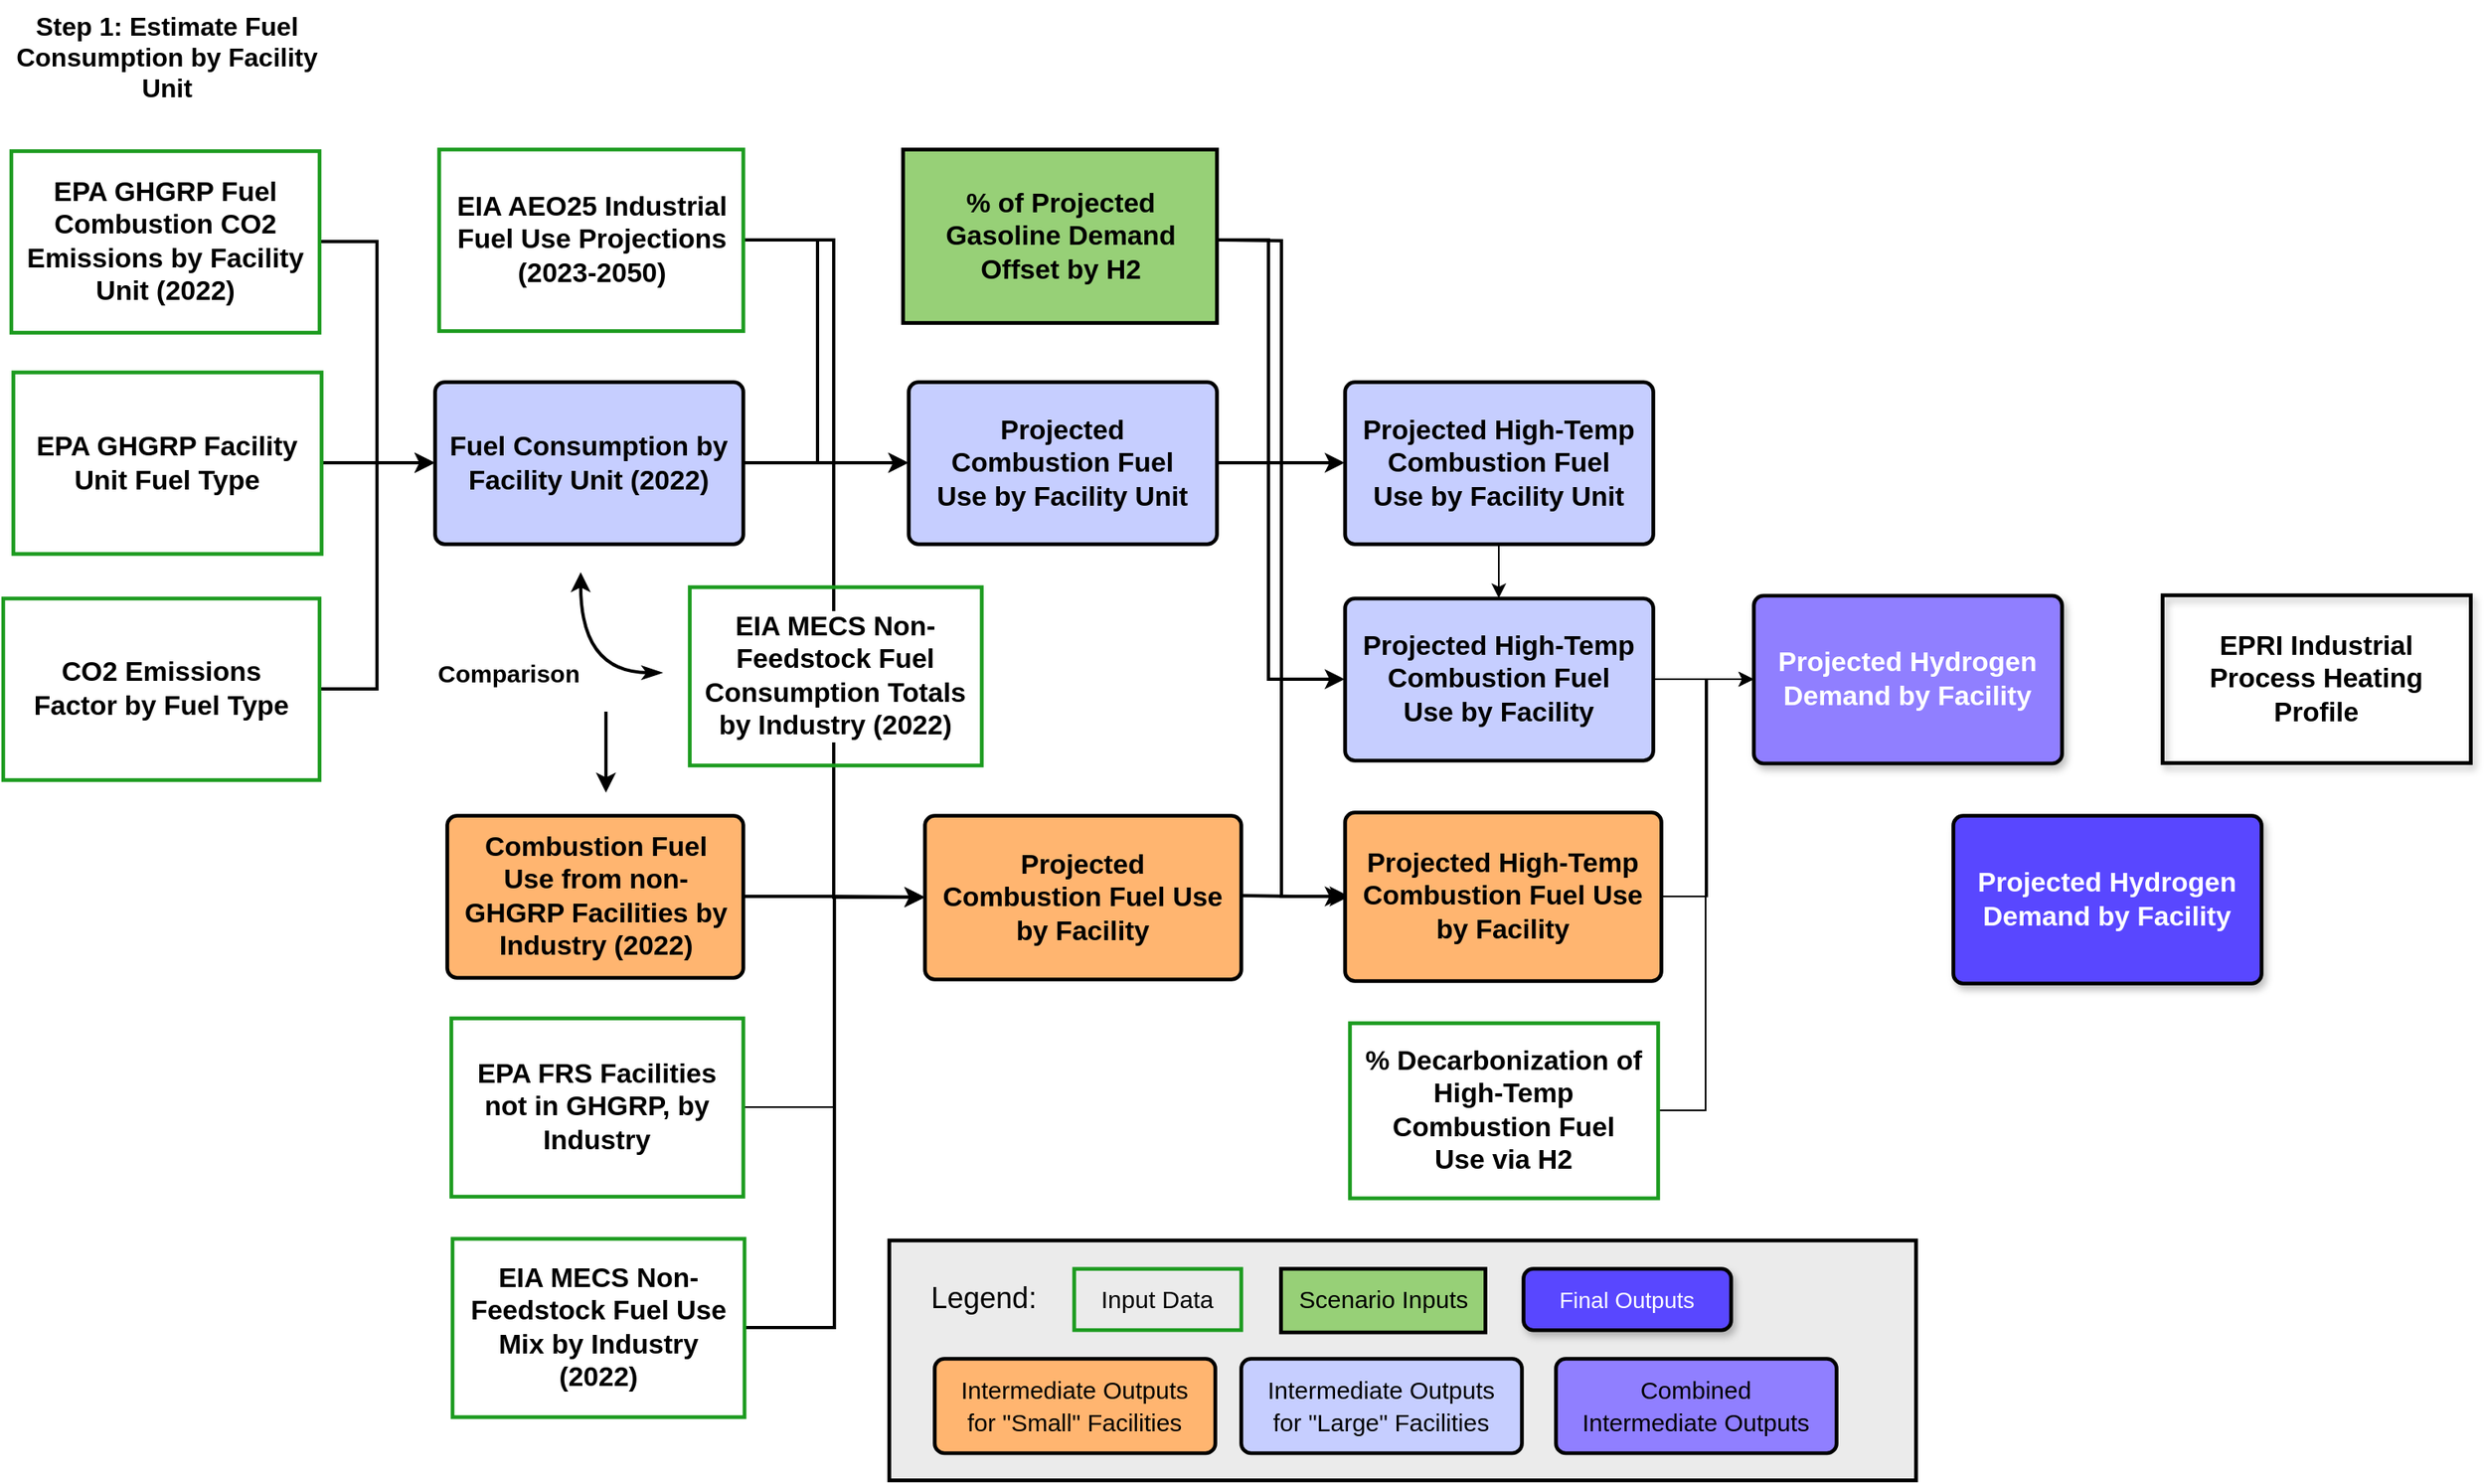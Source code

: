 <mxfile version="28.1.2">
  <diagram name="Page-1" id="Sk-UAw3IjdKQqPnJdrxi">
    <mxGraphModel dx="2302" dy="1422" grid="0" gridSize="10" guides="1" tooltips="1" connect="1" arrows="1" fold="1" page="0" pageScale="1" pageWidth="850" pageHeight="1100" background="none" math="0" shadow="0">
      <root>
        <mxCell id="0" />
        <mxCell id="1" parent="0" />
        <mxCell id="sNm1VXjRkImq6HYzUvwD-18" style="edgeStyle=orthogonalEdgeStyle;rounded=0;orthogonalLoop=1;jettySize=auto;html=1;exitX=1;exitY=0.5;exitDx=0;exitDy=0;strokeWidth=2;" edge="1" parent="1" source="2BgXQ9gDA_9UjF-8s2wS-5" target="sNm1VXjRkImq6HYzUvwD-14">
          <mxGeometry relative="1" as="geometry" />
        </mxCell>
        <mxCell id="2BgXQ9gDA_9UjF-8s2wS-5" value="EPA GHGRP Facility Unit Fuel Type" style="html=1;overflow=block;blockSpacing=1;whiteSpace=wrap;fontSize=16.8;fontStyle=1;align=center;spacing=9;strokeOpacity=100;fillOpacity=0;rounded=0;absoluteArcSize=1;arcSize=12;fillColor=#000000;strokeWidth=2.3;lucidId=Bf6ri0L1tkaB;strokeColor=light-dark(#1c9b1f, #ededed);" parent="1" vertex="1">
          <mxGeometry x="-650" y="-160.5" width="190" height="112" as="geometry" />
        </mxCell>
        <mxCell id="sNm1VXjRkImq6HYzUvwD-17" style="edgeStyle=orthogonalEdgeStyle;rounded=0;orthogonalLoop=1;jettySize=auto;html=1;exitX=1;exitY=0.5;exitDx=0;exitDy=0;entryX=0;entryY=0.5;entryDx=0;entryDy=0;strokeWidth=2;" edge="1" parent="1" source="2BgXQ9gDA_9UjF-8s2wS-6" target="sNm1VXjRkImq6HYzUvwD-14">
          <mxGeometry relative="1" as="geometry" />
        </mxCell>
        <mxCell id="2BgXQ9gDA_9UjF-8s2wS-6" value="CO2 Emissions Factor by Fuel Type" style="html=1;overflow=block;blockSpacing=1;whiteSpace=wrap;fontSize=16.8;fontStyle=1;align=center;spacing=9;strokeOpacity=100;fillOpacity=0;rounded=0;absoluteArcSize=1;arcSize=12;fillColor=#000000;strokeWidth=2.3;lucidId=fg6rZgMcyNaT;strokeColor=light-dark(#1c9b1f, #ededed);" parent="1" vertex="1">
          <mxGeometry x="-656.25" y="-21" width="195" height="112" as="geometry" />
        </mxCell>
        <mxCell id="2BgXQ9gDA_9UjF-8s2wS-7" value="&lt;span style=&quot;color: rgb(0, 0, 0); font-family: Helvetica; font-style: normal; font-variant-ligatures: normal; font-variant-caps: normal; letter-spacing: normal; orphans: 2; text-indent: 0px; text-transform: none; widows: 2; word-spacing: 0px; -webkit-text-stroke-width: 0px; white-space: normal; text-decoration-thickness: initial; text-decoration-style: initial; text-decoration-color: initial; float: none; display: inline !important;&quot;&gt;&lt;font style=&quot;font-size: 16px;&quot;&gt;&lt;b&gt;Step 1: Estimate Fuel Consumption by Facility Unit&lt;/b&gt;&lt;/font&gt;&lt;/span&gt;" style="text;whiteSpace=wrap;html=1;align=center;fontStyle=0" parent="1" vertex="1">
          <mxGeometry x="-653.75" y="-390" width="197.5" height="70" as="geometry" />
        </mxCell>
        <mxCell id="sNm1VXjRkImq6HYzUvwD-43" style="edgeStyle=orthogonalEdgeStyle;rounded=0;orthogonalLoop=1;jettySize=auto;html=1;entryX=0;entryY=0.5;entryDx=0;entryDy=0;strokeWidth=2;" edge="1" parent="1" source="2BgXQ9gDA_9UjF-8s2wS-9" target="sNm1VXjRkImq6HYzUvwD-19">
          <mxGeometry relative="1" as="geometry">
            <Array as="points">
              <mxPoint x="-154" y="-242" />
              <mxPoint x="-154" y="-104" />
            </Array>
          </mxGeometry>
        </mxCell>
        <mxCell id="sNm1VXjRkImq6HYzUvwD-44" style="edgeStyle=orthogonalEdgeStyle;rounded=0;orthogonalLoop=1;jettySize=auto;html=1;exitX=1;exitY=0.5;exitDx=0;exitDy=0;entryX=0;entryY=0.5;entryDx=0;entryDy=0;strokeWidth=2;" edge="1" parent="1" source="2BgXQ9gDA_9UjF-8s2wS-9" target="sNm1VXjRkImq6HYzUvwD-31">
          <mxGeometry relative="1" as="geometry" />
        </mxCell>
        <mxCell id="2BgXQ9gDA_9UjF-8s2wS-9" value="EIA AEO25 Industrial Fuel Use Projections (2023-2050)" style="html=1;overflow=block;blockSpacing=1;whiteSpace=wrap;fontSize=16.8;fontStyle=1;align=center;spacing=9;strokeOpacity=100;fillOpacity=0;rounded=0;absoluteArcSize=1;arcSize=12;strokeWidth=2.3;lucidId=Ra_jEc_tzvwS;fillStyle=solid;strokeColor=light-dark(#1c9b1f, #ededed);" parent="1" vertex="1">
          <mxGeometry x="-387.5" y="-298" width="187.5" height="112" as="geometry" />
        </mxCell>
        <mxCell id="sNm1VXjRkImq6HYzUvwD-52" style="edgeStyle=orthogonalEdgeStyle;rounded=0;orthogonalLoop=1;jettySize=auto;html=1;entryX=0;entryY=0.5;entryDx=0;entryDy=0;strokeWidth=2;" edge="1" parent="1" target="sNm1VXjRkImq6HYzUvwD-32">
          <mxGeometry relative="1" as="geometry">
            <mxPoint x="92" y="-242" as="sourcePoint" />
          </mxGeometry>
        </mxCell>
        <mxCell id="sNm1VXjRkImq6HYzUvwD-53" style="edgeStyle=orthogonalEdgeStyle;rounded=0;orthogonalLoop=1;jettySize=auto;html=1;entryX=0;entryY=0.5;entryDx=0;entryDy=0;strokeWidth=2;" edge="1" parent="1" target="sNm1VXjRkImq6HYzUvwD-27">
          <mxGeometry relative="1" as="geometry">
            <mxPoint x="92" y="-242" as="sourcePoint" />
            <Array as="points">
              <mxPoint x="124" y="-242" />
              <mxPoint x="124" y="29" />
            </Array>
          </mxGeometry>
        </mxCell>
        <mxCell id="sNm1VXjRkImq6HYzUvwD-15" style="edgeStyle=orthogonalEdgeStyle;rounded=0;orthogonalLoop=1;jettySize=auto;html=1;exitX=1;exitY=0.5;exitDx=0;exitDy=0;entryX=0;entryY=0.5;entryDx=0;entryDy=0;strokeWidth=2;" edge="1" parent="1" source="2BgXQ9gDA_9UjF-8s2wS-17" target="sNm1VXjRkImq6HYzUvwD-14">
          <mxGeometry relative="1" as="geometry" />
        </mxCell>
        <mxCell id="2BgXQ9gDA_9UjF-8s2wS-17" value="EPA GHGRP Fuel Combustion CO2 Emissions by Facility Unit (2022)" style="html=1;overflow=block;blockSpacing=1;whiteSpace=wrap;fontSize=16.8;fontStyle=1;align=center;spacing=9;strokeOpacity=100;fillOpacity=0;rounded=0;absoluteArcSize=1;arcSize=12;fillColor=#000000;strokeWidth=2.3;lucidId=Bf6ri0L1tkaB;strokeColor=light-dark(#1c9b1f, #ededed);" parent="1" vertex="1">
          <mxGeometry x="-651.25" y="-297" width="190" height="112" as="geometry" />
        </mxCell>
        <mxCell id="2BgXQ9gDA_9UjF-8s2wS-31" style="edgeStyle=orthogonalEdgeStyle;rounded=0;orthogonalLoop=1;jettySize=auto;html=1;curved=1;endArrow=classicThin;endFill=1;startArrow=classic;startFill=1;strokeWidth=2;" parent="1" edge="1">
          <mxGeometry relative="1" as="geometry">
            <mxPoint x="-300" y="-37" as="sourcePoint" />
            <mxPoint x="-250" y="25" as="targetPoint" />
            <Array as="points">
              <mxPoint x="-300" y="25" />
            </Array>
          </mxGeometry>
        </mxCell>
        <mxCell id="sNm1VXjRkImq6HYzUvwD-45" style="edgeStyle=orthogonalEdgeStyle;rounded=0;orthogonalLoop=1;jettySize=auto;html=1;entryX=0;entryY=0.5;entryDx=0;entryDy=0;" edge="1" parent="1" source="2BgXQ9gDA_9UjF-8s2wS-34" target="sNm1VXjRkImq6HYzUvwD-31">
          <mxGeometry relative="1" as="geometry" />
        </mxCell>
        <mxCell id="2BgXQ9gDA_9UjF-8s2wS-34" value="EPA FRS Facilities not in GHGRP, by Industry" style="html=1;overflow=block;blockSpacing=1;whiteSpace=wrap;fontSize=16.8;fontStyle=1;align=center;spacing=9;strokeOpacity=100;fillOpacity=0;rounded=0;absoluteArcSize=1;arcSize=12;fillColor=#000000;strokeWidth=2.3;lucidId=Bf6ri0L1tkaB;strokeColor=light-dark(#1c9b1f, #ededed);" parent="1" vertex="1">
          <mxGeometry x="-380" y="238" width="180" height="110" as="geometry" />
        </mxCell>
        <mxCell id="2BgXQ9gDA_9UjF-8s2wS-32" value="EIA MECS Non-Feedstock Fuel Consumption Totals by Industry (2022)" style="html=1;overflow=block;blockSpacing=1;whiteSpace=wrap;fontSize=16.8;fontStyle=1;align=center;spacing=9;strokeOpacity=100;fillOpacity=0;rounded=0;absoluteArcSize=1;arcSize=12;strokeWidth=2.3;lucidId=Bf6ri0L1tkaB;fillColor=default;labelBackgroundColor=default;labelBorderColor=none;textShadow=0;fontColor=default;strokeColor=light-dark(#1c9b1f, #ededed);" parent="1" vertex="1">
          <mxGeometry x="-233" y="-28" width="180" height="110" as="geometry" />
        </mxCell>
        <mxCell id="sNm1VXjRkImq6HYzUvwD-39" style="edgeStyle=orthogonalEdgeStyle;rounded=0;orthogonalLoop=1;jettySize=auto;html=1;entryX=0;entryY=0.5;entryDx=0;entryDy=0;strokeWidth=2;" edge="1" parent="1" source="2BgXQ9gDA_9UjF-8s2wS-45" target="sNm1VXjRkImq6HYzUvwD-31">
          <mxGeometry relative="1" as="geometry" />
        </mxCell>
        <mxCell id="2BgXQ9gDA_9UjF-8s2wS-45" value="EIA MECS Non-Feedstock Fuel Use Mix by Industry (2022)" style="html=1;overflow=block;blockSpacing=1;whiteSpace=wrap;fontSize=16.8;fontStyle=1;align=center;spacing=9;strokeOpacity=100;fillOpacity=0;rounded=0;absoluteArcSize=1;arcSize=12;strokeWidth=2.3;lucidId=Bf6ri0L1tkaB;strokeColor=light-dark(#1c9b1f, #ededed);" parent="1" vertex="1">
          <mxGeometry x="-379.25" y="374" width="180" height="110" as="geometry" />
        </mxCell>
        <mxCell id="sNm1VXjRkImq6HYzUvwD-81" style="edgeStyle=orthogonalEdgeStyle;rounded=0;orthogonalLoop=1;jettySize=auto;html=1;entryX=0;entryY=0.5;entryDx=0;entryDy=0;" edge="1" parent="1" source="sNm1VXjRkImq6HYzUvwD-6" target="sNm1VXjRkImq6HYzUvwD-34">
          <mxGeometry relative="1" as="geometry" />
        </mxCell>
        <mxCell id="sNm1VXjRkImq6HYzUvwD-6" value="% Decarbonization of High-Temp Combustion Fuel Use via H2" style="html=1;overflow=block;blockSpacing=1;whiteSpace=wrap;fontSize=16.8;fontStyle=1;align=center;spacing=9;strokeOpacity=100;fillOpacity=0;rounded=0;absoluteArcSize=1;arcSize=12;fillColor=#000000;strokeWidth=2.3;lucidId=Bf6ri0L1tkaB;strokeColor=light-dark(#1c9b1f, #ededed);" vertex="1" parent="1">
          <mxGeometry x="174" y="241" width="190" height="108" as="geometry" />
        </mxCell>
        <mxCell id="sNm1VXjRkImq6HYzUvwD-12" value="" style="endArrow=none;startArrow=classic;html=1;rounded=0;startFill=1;endFill=0;strokeWidth=2;" edge="1" parent="1">
          <mxGeometry width="50" height="50" relative="1" as="geometry">
            <mxPoint x="-284.42" y="99" as="sourcePoint" />
            <mxPoint x="-284.42" y="49" as="targetPoint" />
          </mxGeometry>
        </mxCell>
        <mxCell id="sNm1VXjRkImq6HYzUvwD-13" value="&lt;span style=&quot;color: rgb(0, 0, 0); font-family: Helvetica; font-style: normal; font-variant-ligatures: normal; font-variant-caps: normal; font-weight: 700; letter-spacing: normal; orphans: 2; text-align: center; text-indent: 0px; text-transform: none; widows: 2; word-spacing: 0px; -webkit-text-stroke-width: 0px; white-space: normal; text-decoration-thickness: initial; text-decoration-style: initial; text-decoration-color: initial; float: none; display: inline !important;&quot;&gt;&lt;font style=&quot;font-size: 15px;&quot;&gt;Comparison&lt;/font&gt;&lt;/span&gt;" style="text;whiteSpace=wrap;html=1;labelBackgroundColor=none;" vertex="1" parent="1">
          <mxGeometry x="-390" y="10" width="140" height="38" as="geometry" />
        </mxCell>
        <mxCell id="sNm1VXjRkImq6HYzUvwD-21" style="edgeStyle=orthogonalEdgeStyle;rounded=0;orthogonalLoop=1;jettySize=auto;html=1;strokeWidth=2;" edge="1" parent="1" source="sNm1VXjRkImq6HYzUvwD-14" target="sNm1VXjRkImq6HYzUvwD-19">
          <mxGeometry relative="1" as="geometry" />
        </mxCell>
        <mxCell id="sNm1VXjRkImq6HYzUvwD-14" value="Fuel Consumption by Facility Unit (2022)" style="html=1;overflow=block;blockSpacing=1;whiteSpace=wrap;fontSize=16.8;fontStyle=1;align=center;spacing=9;strokeOpacity=100;fillOpacity=100;rounded=1;absoluteArcSize=1;arcSize=12;fillColor=#C6CEFF;strokeWidth=2.3;lucidId=~h6rGYWSRmal;" vertex="1" parent="1">
          <mxGeometry x="-390" y="-154.5" width="190" height="100" as="geometry" />
        </mxCell>
        <mxCell id="sNm1VXjRkImq6HYzUvwD-25" style="edgeStyle=orthogonalEdgeStyle;rounded=0;orthogonalLoop=1;jettySize=auto;html=1;entryX=0;entryY=0.5;entryDx=0;entryDy=0;strokeWidth=2;" edge="1" parent="1" source="sNm1VXjRkImq6HYzUvwD-19" target="sNm1VXjRkImq6HYzUvwD-23">
          <mxGeometry relative="1" as="geometry" />
        </mxCell>
        <mxCell id="sNm1VXjRkImq6HYzUvwD-19" value="Projected Combustion Fuel Use by Facility Unit" style="html=1;overflow=block;blockSpacing=1;whiteSpace=wrap;fontSize=16.8;fontStyle=1;align=center;spacing=9;strokeOpacity=100;fillOpacity=100;rounded=1;absoluteArcSize=1;arcSize=12;fillColor=#C6CEFF;strokeWidth=2.3;lucidId=~h6rGYWSRmal;" vertex="1" parent="1">
          <mxGeometry x="-98" y="-154.5" width="190" height="100" as="geometry" />
        </mxCell>
        <mxCell id="sNm1VXjRkImq6HYzUvwD-28" style="edgeStyle=orthogonalEdgeStyle;rounded=0;orthogonalLoop=1;jettySize=auto;html=1;entryX=0.5;entryY=0;entryDx=0;entryDy=0;" edge="1" parent="1" source="sNm1VXjRkImq6HYzUvwD-23" target="sNm1VXjRkImq6HYzUvwD-27">
          <mxGeometry relative="1" as="geometry" />
        </mxCell>
        <mxCell id="sNm1VXjRkImq6HYzUvwD-23" value="Projected High-Temp Combustion Fuel Use by Facility Unit" style="html=1;overflow=block;blockSpacing=1;whiteSpace=wrap;fontSize=16.8;fontStyle=1;align=center;spacing=9;strokeOpacity=100;fillOpacity=100;rounded=1;absoluteArcSize=1;arcSize=12;fillColor=#C6CEFF;strokeWidth=2.3;lucidId=~h6rGYWSRmal;" vertex="1" parent="1">
          <mxGeometry x="171" y="-154.5" width="190" height="100" as="geometry" />
        </mxCell>
        <mxCell id="sNm1VXjRkImq6HYzUvwD-79" style="edgeStyle=orthogonalEdgeStyle;rounded=0;orthogonalLoop=1;jettySize=auto;html=1;exitX=1;exitY=0.5;exitDx=0;exitDy=0;entryX=0;entryY=0.5;entryDx=0;entryDy=0;" edge="1" parent="1" source="sNm1VXjRkImq6HYzUvwD-27" target="sNm1VXjRkImq6HYzUvwD-34">
          <mxGeometry relative="1" as="geometry" />
        </mxCell>
        <mxCell id="sNm1VXjRkImq6HYzUvwD-27" value="Projected High-Temp Combustion Fuel Use by Facility" style="html=1;overflow=block;blockSpacing=1;whiteSpace=wrap;fontSize=16.8;fontStyle=1;align=center;spacing=9;strokeOpacity=100;fillOpacity=100;rounded=1;absoluteArcSize=1;arcSize=12;fillColor=#C6CEFF;strokeWidth=2.3;lucidId=~h6rGYWSRmal;" vertex="1" parent="1">
          <mxGeometry x="171" y="-21" width="190" height="100" as="geometry" />
        </mxCell>
        <mxCell id="sNm1VXjRkImq6HYzUvwD-37" style="edgeStyle=orthogonalEdgeStyle;rounded=0;orthogonalLoop=1;jettySize=auto;html=1;exitX=1;exitY=0.5;exitDx=0;exitDy=0;entryX=0;entryY=0.5;entryDx=0;entryDy=0;strokeWidth=2;" edge="1" parent="1" source="sNm1VXjRkImq6HYzUvwD-30" target="sNm1VXjRkImq6HYzUvwD-31">
          <mxGeometry relative="1" as="geometry" />
        </mxCell>
        <mxCell id="sNm1VXjRkImq6HYzUvwD-30" value="Combustion&amp;nbsp;Fuel Use from non-GHGRP Facilities by Industry (2022)" style="html=1;overflow=block;blockSpacing=1;whiteSpace=wrap;fontSize=16.8;fontStyle=1;align=center;spacing=9;strokeOpacity=100;fillOpacity=100;rounded=1;absoluteArcSize=1;arcSize=12;fillColor=#FFB570;strokeWidth=2.3;lucidId=~h6rGYWSRmal;" vertex="1" parent="1">
          <mxGeometry x="-382.5" y="113" width="182.5" height="100" as="geometry" />
        </mxCell>
        <mxCell id="sNm1VXjRkImq6HYzUvwD-47" style="edgeStyle=orthogonalEdgeStyle;rounded=0;orthogonalLoop=1;jettySize=auto;html=1;entryX=0;entryY=0.5;entryDx=0;entryDy=0;strokeWidth=2;" edge="1" parent="1">
          <mxGeometry relative="1" as="geometry">
            <mxPoint x="107" y="162.5" as="sourcePoint" />
            <mxPoint x="174" y="163" as="targetPoint" />
          </mxGeometry>
        </mxCell>
        <mxCell id="sNm1VXjRkImq6HYzUvwD-31" value="Projected Combustion Fuel Use by Facility" style="html=1;overflow=block;blockSpacing=1;whiteSpace=wrap;fontSize=16.8;fontStyle=1;align=center;spacing=9;strokeOpacity=100;fillOpacity=100;rounded=1;absoluteArcSize=1;arcSize=12;fillColor=#FFB570;strokeWidth=2.3;lucidId=~h6rGYWSRmal;" vertex="1" parent="1">
          <mxGeometry x="-88" y="113" width="195" height="101" as="geometry" />
        </mxCell>
        <mxCell id="sNm1VXjRkImq6HYzUvwD-80" style="edgeStyle=orthogonalEdgeStyle;rounded=0;orthogonalLoop=1;jettySize=auto;html=1;entryX=0;entryY=0.5;entryDx=0;entryDy=0;" edge="1" parent="1" source="sNm1VXjRkImq6HYzUvwD-32" target="sNm1VXjRkImq6HYzUvwD-34">
          <mxGeometry relative="1" as="geometry" />
        </mxCell>
        <mxCell id="sNm1VXjRkImq6HYzUvwD-32" value="Projected High-Temp Combustion Fuel Use by Facility" style="html=1;overflow=block;blockSpacing=1;whiteSpace=wrap;fontSize=16.8;fontStyle=1;align=center;spacing=9;strokeOpacity=100;fillOpacity=100;rounded=1;absoluteArcSize=1;arcSize=12;fillColor=#FFB570;strokeWidth=2.3;lucidId=~h6rGYWSRmal;" vertex="1" parent="1">
          <mxGeometry x="171" y="111" width="195" height="104" as="geometry" />
        </mxCell>
        <mxCell id="sNm1VXjRkImq6HYzUvwD-34" value="&lt;span&gt;&lt;font style=&quot;color: rgb(255, 255, 255);&quot;&gt;Projected Hydrogen Demand by Facility&lt;/font&gt;&lt;/span&gt;" style="html=1;overflow=block;blockSpacing=1;whiteSpace=wrap;fontSize=16.8;fontStyle=1;align=center;spacing=9;strokeOpacity=100;fillOpacity=100;rounded=1;absoluteArcSize=1;arcSize=12;strokeWidth=2.3;lucidId=Qf_jCI67Q3wd;shadow=1;fillColor=#907FFF;fontColor=#ffffff;strokeColor=#000000;" vertex="1" parent="1">
          <mxGeometry x="423" y="-22.75" width="190" height="103.5" as="geometry" />
        </mxCell>
        <mxCell id="sNm1VXjRkImq6HYzUvwD-60" value="" style="html=1;overflow=block;blockSpacing=1;whiteSpace=wrap;fontSize=16.8;fontStyle=1;align=center;spacing=9;strokeOpacity=100;fillOpacity=100;rounded=0;absoluteArcSize=1;arcSize=12;strokeWidth=2.3;lucidId=vB_j5El_Hg4W;fillColor=#EBEBEB;" vertex="1" parent="1">
          <mxGeometry x="-110" y="375" width="633" height="148" as="geometry" />
        </mxCell>
        <mxCell id="sNm1VXjRkImq6HYzUvwD-61" value="&lt;font style=&quot;font-size: 18px;&quot;&gt;Legend:&lt;/font&gt;" style="text;whiteSpace=wrap;html=1;" vertex="1" parent="1">
          <mxGeometry x="-86" y="393.75" width="250" height="40" as="geometry" />
        </mxCell>
        <mxCell id="sNm1VXjRkImq6HYzUvwD-62" value="&lt;font style=&quot;font-size: 15px; font-weight: normal;&quot;&gt;Input Data&lt;/font&gt;" style="html=1;overflow=block;blockSpacing=1;whiteSpace=wrap;fontSize=16.7;fontStyle=1;align=center;spacing=9;strokeOpacity=100;fillOpacity=0;rounded=0;absoluteArcSize=1;arcSize=12;fillColor=#000000;strokeWidth=2.3;lucidId=k7AmEFViBjR.;strokeColor=#1C9B1F;" vertex="1" parent="1">
          <mxGeometry x="4" y="392.56" width="103" height="37.75" as="geometry" />
        </mxCell>
        <mxCell id="sNm1VXjRkImq6HYzUvwD-63" value="&lt;font style=&quot;font-size: 15px; font-weight: normal;&quot;&gt;Intermediate Outputs for &quot;Large&quot; Facilities&lt;/font&gt;" style="html=1;overflow=block;blockSpacing=1;whiteSpace=wrap;fontSize=16.8;fontStyle=1;align=center;spacing=9;strokeOpacity=100;fillOpacity=100;rounded=1;absoluteArcSize=1;arcSize=12;fillColor=#C6CEFF;strokeWidth=2.3;lucidId=Qf_jCI67Q3wd;" vertex="1" parent="1">
          <mxGeometry x="107" y="448" width="173" height="58.25" as="geometry" />
        </mxCell>
        <mxCell id="sNm1VXjRkImq6HYzUvwD-64" value="&lt;font style=&quot;font-size: 14px; font-weight: normal;&quot;&gt;Final Outputs&lt;/font&gt;" style="html=1;overflow=block;blockSpacing=1;whiteSpace=wrap;fontSize=16.8;fontStyle=1;align=center;spacing=9;strokeOpacity=100;fillOpacity=100;rounded=1;absoluteArcSize=1;arcSize=12;strokeWidth=2.3;lucidId=Qf_jCI67Q3wd;shadow=1;fillColor=#5947FF;fontColor=#ffffff;strokeColor=#000000;" vertex="1" parent="1">
          <mxGeometry x="281" y="392.5" width="128" height="37.87" as="geometry" />
        </mxCell>
        <mxCell id="sNm1VXjRkImq6HYzUvwD-65" value="&lt;span style=&quot;font-weight: normal;&quot;&gt;&lt;font style=&quot;font-size: 15px;&quot;&gt;Scenario Inputs&lt;/font&gt;&lt;/span&gt;" style="html=1;overflow=block;blockSpacing=1;whiteSpace=wrap;fontSize=16.8;fontStyle=1;align=center;spacing=9;strokeOpacity=100;fillOpacity=100;rounded=0;absoluteArcSize=1;arcSize=12;fillColor=#97D077;strokeWidth=2.3;lucidId=0c_j3FTjjWoH;" vertex="1" parent="1">
          <mxGeometry x="131.5" y="392.5" width="126" height="39.25" as="geometry" />
        </mxCell>
        <mxCell id="sNm1VXjRkImq6HYzUvwD-66" value="&lt;font style=&quot;font-size: 15px; font-weight: normal;&quot;&gt;Intermediate Outputs for &quot;Small&quot; Facilities&lt;/font&gt;" style="html=1;overflow=block;blockSpacing=1;whiteSpace=wrap;fontSize=16.8;fontStyle=1;align=center;spacing=9;strokeOpacity=100;fillOpacity=100;rounded=1;absoluteArcSize=1;arcSize=12;fillColor=#FFB570;strokeWidth=2.3;lucidId=Qf_jCI67Q3wd;" vertex="1" parent="1">
          <mxGeometry x="-82" y="448" width="173" height="58.25" as="geometry" />
        </mxCell>
        <mxCell id="sNm1VXjRkImq6HYzUvwD-74" value="&lt;font style=&quot;font-size: 15px; font-weight: normal;&quot;&gt;Combined Intermediate Outputs&lt;/font&gt;" style="html=1;overflow=block;blockSpacing=1;whiteSpace=wrap;fontSize=16.8;fontStyle=1;align=center;spacing=9;strokeOpacity=100;fillOpacity=100;rounded=1;absoluteArcSize=1;arcSize=12;fillColor=#907FFF;strokeWidth=2.3;lucidId=Qf_jCI67Q3wd;" vertex="1" parent="1">
          <mxGeometry x="301" y="448" width="173" height="58.25" as="geometry" />
        </mxCell>
        <mxCell id="sNm1VXjRkImq6HYzUvwD-75" value="% of Projected Gasoline Demand Offset by H2" style="html=1;overflow=block;blockSpacing=1;whiteSpace=wrap;fontSize=16.8;fontStyle=1;align=center;spacing=9;strokeOpacity=100;fillOpacity=100;rounded=0;absoluteArcSize=1;arcSize=12;fillColor=#97D077;strokeWidth=2.3;lucidId=0c_j3FTjjWoH;" vertex="1" parent="1">
          <mxGeometry x="-101.5" y="-298" width="193.5" height="107" as="geometry" />
        </mxCell>
        <mxCell id="sNm1VXjRkImq6HYzUvwD-76" value="&lt;span&gt;&lt;font style=&quot;&quot;&gt;EPRI Industrial Process Heating Profile&lt;/font&gt;&lt;/span&gt;" style="html=1;overflow=block;blockSpacing=1;whiteSpace=wrap;fontSize=16.8;fontStyle=1;align=center;spacing=9;strokeOpacity=100;fillOpacity=100;rounded=0;absoluteArcSize=1;arcSize=12;strokeWidth=2.3;lucidId=Qf_jCI67Q3wd;shadow=1;fillColor=none;fontColor=#000000;strokeColor=#000000;" vertex="1" parent="1">
          <mxGeometry x="675" y="-23" width="190" height="103.5" as="geometry" />
        </mxCell>
        <mxCell id="sNm1VXjRkImq6HYzUvwD-78" value="&lt;span&gt;&lt;font style=&quot;color: rgb(255, 255, 255);&quot;&gt;Projected Hydrogen Demand by Facility&lt;/font&gt;&lt;/span&gt;" style="html=1;overflow=block;blockSpacing=1;whiteSpace=wrap;fontSize=16.8;fontStyle=1;align=center;spacing=9;strokeOpacity=100;fillOpacity=100;rounded=1;absoluteArcSize=1;arcSize=12;strokeWidth=2.3;lucidId=Qf_jCI67Q3wd;shadow=1;fillColor=#5947FF;fontColor=#ffffff;strokeColor=#000000;" vertex="1" parent="1">
          <mxGeometry x="546" y="113" width="190" height="103.5" as="geometry" />
        </mxCell>
      </root>
    </mxGraphModel>
  </diagram>
</mxfile>

